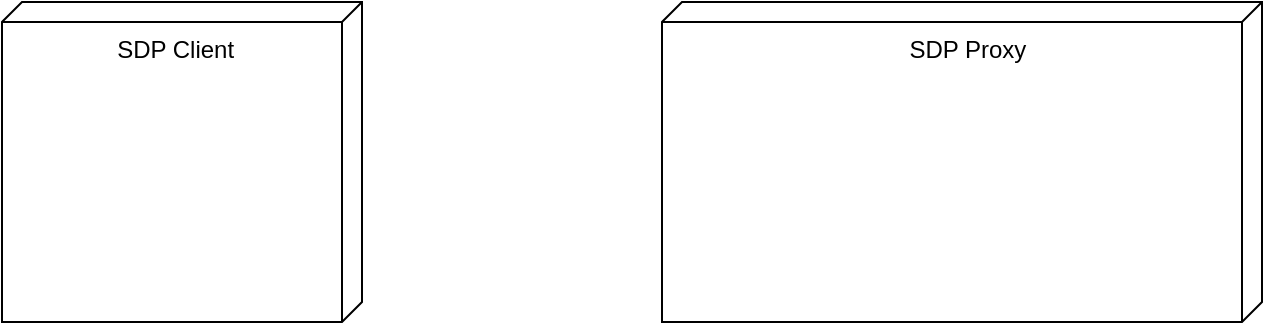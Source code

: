 <mxfile version="20.8.23" type="github">
  <diagram name="第 1 页" id="vdA1x2bx-IpHVfDRwEI3">
    <mxGraphModel dx="1434" dy="700" grid="1" gridSize="10" guides="1" tooltips="1" connect="1" arrows="1" fold="1" page="1" pageScale="1" pageWidth="827" pageHeight="1169" math="0" shadow="0">
      <root>
        <mxCell id="0" />
        <mxCell id="1" parent="0" />
        <mxCell id="-PEZ1NeGHMHNOfVVyjDn-4" value="&amp;nbsp; &amp;nbsp; &amp;nbsp; &amp;nbsp; &amp;nbsp; &amp;nbsp; &amp;nbsp; &amp;nbsp; &amp;nbsp; &amp;nbsp; &amp;nbsp; &amp;nbsp; &amp;nbsp; &amp;nbsp; &amp;nbsp; &amp;nbsp; &amp;nbsp; &amp;nbsp;SDP Proxy" style="verticalAlign=top;align=left;shape=cube;size=10;direction=south;fontStyle=0;html=1;boundedLbl=1;spacingLeft=5;" vertex="1" parent="1">
          <mxGeometry x="430" y="680" width="300" height="160" as="geometry" />
        </mxCell>
        <mxCell id="-PEZ1NeGHMHNOfVVyjDn-5" value="SDP Client&amp;nbsp;" style="verticalAlign=top;align=center;shape=cube;size=10;direction=south;html=1;boundedLbl=1;spacingLeft=5;" vertex="1" parent="-PEZ1NeGHMHNOfVVyjDn-4">
          <mxGeometry width="180" height="160" relative="1" as="geometry">
            <mxPoint x="-330" as="offset" />
          </mxGeometry>
        </mxCell>
      </root>
    </mxGraphModel>
  </diagram>
</mxfile>
